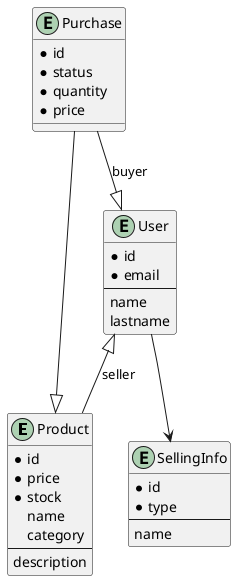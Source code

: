 @startuml
'https://plantuml.com/class-diagram

entity Product {
    *id
    *price
    *stock
    name
    category
    --
    description
}


entity User {
    *id
    *email
    --
    name
    lastname
}

entity SellingInfo {
    *id
    *type
    --
    name
}

entity Purchase {
    *id
    *status
    *quantity
    *price
}

User --> SellingInfo

User <|-- Product : seller

Purchase --|> Product

Purchase --|> User : buyer

@enduml